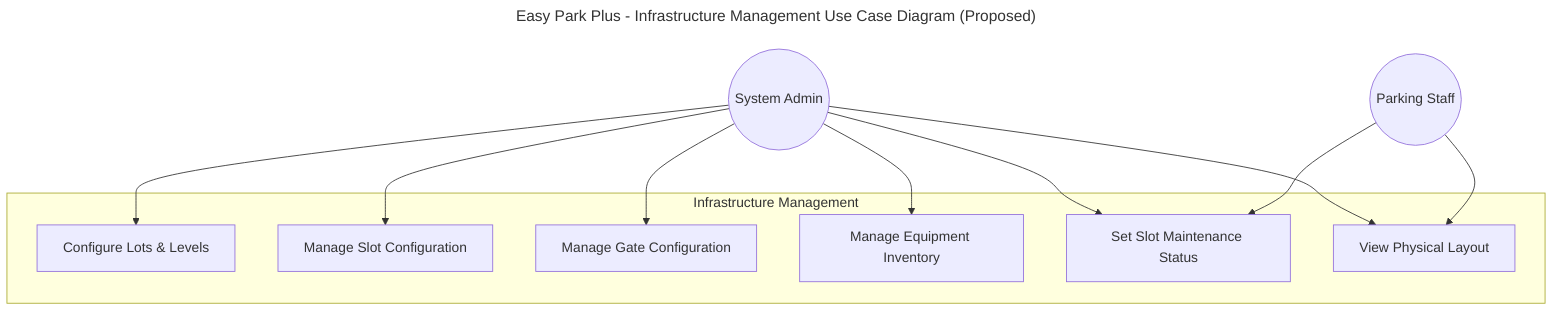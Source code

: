---
title: Easy Park Plus - Infrastructure Management Use Case Diagram (Proposed)
---


graph TD
    SystemAdmin((System Admin))
    Staff((Parking Staff))

    subgraph "Infrastructure Management"
        UC1[Configure Lots & Levels]
        UC2[Manage Slot Configuration]
        UC3[Manage Gate Configuration]
        UC4[Manage Equipment Inventory]
        UC5[Set Slot Maintenance Status]
        UC6[View Physical Layout]
    end

    SystemAdmin --> UC1
    SystemAdmin --> UC2
    SystemAdmin --> UC3
    SystemAdmin --> UC4
    SystemAdmin --> UC5
    SystemAdmin --> UC6
    Staff --> UC5
    Staff --> UC6